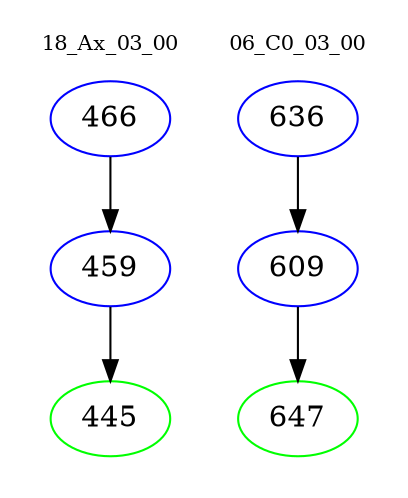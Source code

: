 digraph{
subgraph cluster_0 {
color = white
label = "18_Ax_03_00";
fontsize=10;
T0_466 [label="466", color="blue"]
T0_466 -> T0_459 [color="black"]
T0_459 [label="459", color="blue"]
T0_459 -> T0_445 [color="black"]
T0_445 [label="445", color="green"]
}
subgraph cluster_1 {
color = white
label = "06_C0_03_00";
fontsize=10;
T1_636 [label="636", color="blue"]
T1_636 -> T1_609 [color="black"]
T1_609 [label="609", color="blue"]
T1_609 -> T1_647 [color="black"]
T1_647 [label="647", color="green"]
}
}
